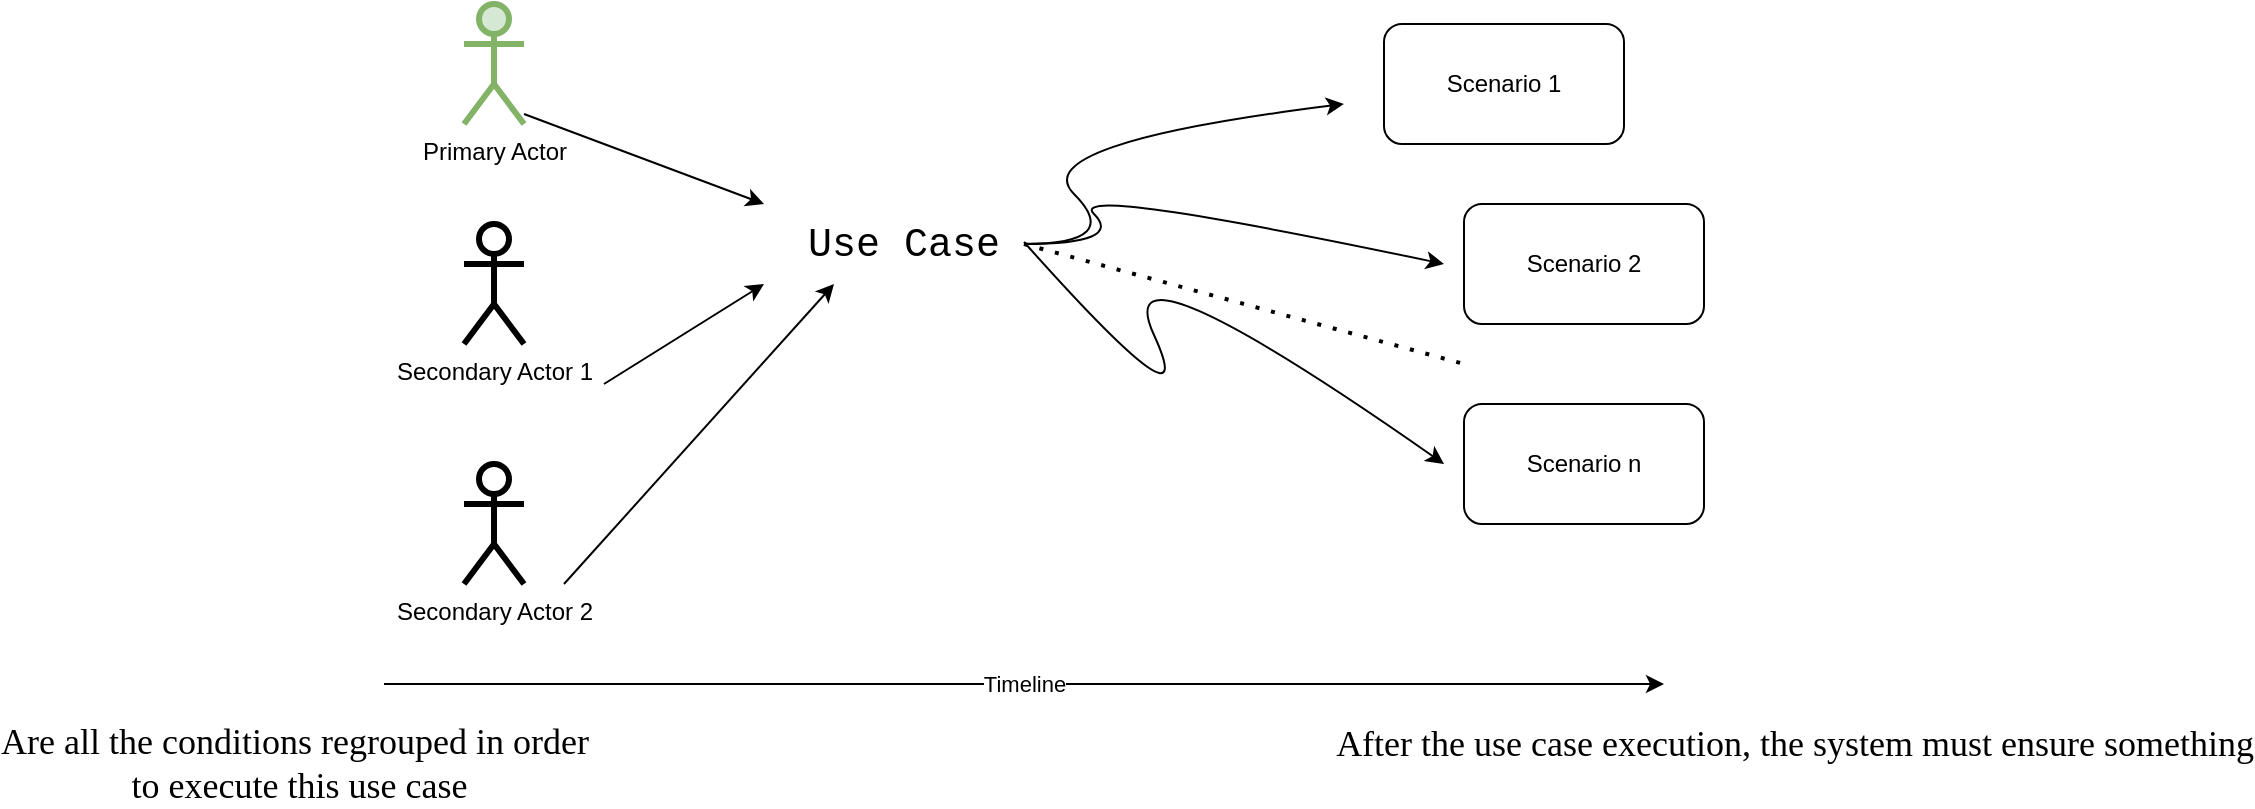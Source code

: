 <mxfile version="14.6.6" type="github"><diagram id="93DmJD6ym2wNgC499How" name="Page-1"><mxGraphModel dx="1695" dy="474" grid="1" gridSize="10" guides="1" tooltips="1" connect="1" arrows="1" fold="1" page="1" pageScale="1" pageWidth="827" pageHeight="1169" math="0" shadow="0"><root><mxCell id="0"/><mxCell id="1" parent="0"/><mxCell id="XWAwGkkCHOodS3j9ykk2-1" value="&lt;font face=&quot;Courier New&quot; style=&quot;font-size: 20px&quot;&gt;Use Case&lt;/font&gt;" style="text;html=1;strokeColor=none;fillColor=none;align=center;verticalAlign=middle;whiteSpace=wrap;rounded=0;" vertex="1" parent="1"><mxGeometry x="210" y="190" width="140" height="40" as="geometry"/></mxCell><mxCell id="XWAwGkkCHOodS3j9ykk2-2" value="" style="curved=1;endArrow=classic;html=1;" edge="1" parent="1"><mxGeometry width="50" height="50" relative="1" as="geometry"><mxPoint x="340" y="210" as="sourcePoint"/><mxPoint x="500" y="140" as="targetPoint"/><Array as="points"><mxPoint x="390" y="210"/><mxPoint x="340" y="160"/></Array></mxGeometry></mxCell><mxCell id="XWAwGkkCHOodS3j9ykk2-3" value="Scenario 1" style="rounded=1;whiteSpace=wrap;html=1;" vertex="1" parent="1"><mxGeometry x="520" y="100" width="120" height="60" as="geometry"/></mxCell><mxCell id="XWAwGkkCHOodS3j9ykk2-4" value="" style="curved=1;endArrow=classic;html=1;" edge="1" parent="1"><mxGeometry width="50" height="50" relative="1" as="geometry"><mxPoint x="340" y="210" as="sourcePoint"/><mxPoint x="550" y="220" as="targetPoint"/><Array as="points"><mxPoint x="390" y="210"/><mxPoint x="360" y="180"/></Array></mxGeometry></mxCell><mxCell id="XWAwGkkCHOodS3j9ykk2-5" value="Scenario 2" style="rounded=1;whiteSpace=wrap;html=1;" vertex="1" parent="1"><mxGeometry x="560" y="190" width="120" height="60" as="geometry"/></mxCell><mxCell id="XWAwGkkCHOodS3j9ykk2-6" value="" style="endArrow=none;dashed=1;html=1;dashPattern=1 3;strokeWidth=2;" edge="1" parent="1"><mxGeometry width="50" height="50" relative="1" as="geometry"><mxPoint x="340" y="210" as="sourcePoint"/><mxPoint x="560" y="270" as="targetPoint"/></mxGeometry></mxCell><mxCell id="XWAwGkkCHOodS3j9ykk2-7" value="" style="curved=1;endArrow=classic;html=1;" edge="1" parent="1"><mxGeometry width="50" height="50" relative="1" as="geometry"><mxPoint x="340" y="209" as="sourcePoint"/><mxPoint x="550" y="320" as="targetPoint"/><Array as="points"><mxPoint x="430" y="310"/><mxPoint x="380" y="201"/></Array></mxGeometry></mxCell><mxCell id="XWAwGkkCHOodS3j9ykk2-8" value="Scenario n" style="rounded=1;whiteSpace=wrap;html=1;" vertex="1" parent="1"><mxGeometry x="560" y="290" width="120" height="60" as="geometry"/></mxCell><mxCell id="XWAwGkkCHOodS3j9ykk2-9" value="Primary Actor" style="shape=umlActor;verticalLabelPosition=bottom;verticalAlign=top;html=1;outlineConnect=0;fillColor=#d5e8d4;strokeColor=#82b366;strokeWidth=3;" vertex="1" parent="1"><mxGeometry x="60" y="90" width="30" height="60" as="geometry"/></mxCell><mxCell id="XWAwGkkCHOodS3j9ykk2-10" value="" style="endArrow=classic;html=1;entryX=0;entryY=0;entryDx=0;entryDy=0;" edge="1" parent="1" target="XWAwGkkCHOodS3j9ykk2-1"><mxGeometry width="50" height="50" relative="1" as="geometry"><mxPoint x="90" y="145" as="sourcePoint"/><mxPoint x="140" y="95" as="targetPoint"/></mxGeometry></mxCell><mxCell id="XWAwGkkCHOodS3j9ykk2-11" value="Secondary Actor 1" style="shape=umlActor;verticalLabelPosition=bottom;verticalAlign=top;html=1;outlineConnect=0;strokeWidth=3;" vertex="1" parent="1"><mxGeometry x="60" y="200" width="30" height="60" as="geometry"/></mxCell><mxCell id="XWAwGkkCHOodS3j9ykk2-12" value="Secondary Actor 2" style="shape=umlActor;verticalLabelPosition=bottom;verticalAlign=top;html=1;outlineConnect=0;strokeWidth=3;" vertex="1" parent="1"><mxGeometry x="60" y="320" width="30" height="60" as="geometry"/></mxCell><mxCell id="XWAwGkkCHOodS3j9ykk2-13" value="" style="endArrow=classic;html=1;entryX=0;entryY=1;entryDx=0;entryDy=0;" edge="1" parent="1" target="XWAwGkkCHOodS3j9ykk2-1"><mxGeometry width="50" height="50" relative="1" as="geometry"><mxPoint x="130" y="280" as="sourcePoint"/><mxPoint x="180" y="230" as="targetPoint"/></mxGeometry></mxCell><mxCell id="XWAwGkkCHOodS3j9ykk2-14" value="" style="endArrow=classic;html=1;entryX=0.25;entryY=1;entryDx=0;entryDy=0;" edge="1" parent="1" target="XWAwGkkCHOodS3j9ykk2-1"><mxGeometry width="50" height="50" relative="1" as="geometry"><mxPoint x="110" y="380" as="sourcePoint"/><mxPoint x="250" y="260" as="targetPoint"/></mxGeometry></mxCell><mxCell id="XWAwGkkCHOodS3j9ykk2-16" value="" style="endArrow=classic;html=1;" edge="1" parent="1"><mxGeometry relative="1" as="geometry"><mxPoint x="20" y="430" as="sourcePoint"/><mxPoint x="660" y="430" as="targetPoint"/><Array as="points"><mxPoint x="350" y="430"/></Array></mxGeometry></mxCell><mxCell id="XWAwGkkCHOodS3j9ykk2-17" value="Timeline" style="edgeLabel;resizable=0;html=1;align=center;verticalAlign=middle;" connectable="0" vertex="1" parent="XWAwGkkCHOodS3j9ykk2-16"><mxGeometry relative="1" as="geometry"/></mxCell><mxCell id="XWAwGkkCHOodS3j9ykk2-18" value="" style="shape=image;html=1;verticalAlign=top;verticalLabelPosition=bottom;labelBackgroundColor=#ffffff;imageAspect=0;aspect=fixed;image=https://cdn4.iconfinder.com/data/icons/defaulticon/icons/png/64x64/help.png" vertex="1" parent="1"><mxGeometry x="-50" y="390" width="60" height="60" as="geometry"/></mxCell><mxCell id="XWAwGkkCHOodS3j9ykk2-19" value="&lt;font face=&quot;Big Shoulders Text&quot; data-font-src=&quot;https://fonts.googleapis.com/css?family=Big+Shoulders+Text&quot; style=&quot;font-size: 18px&quot;&gt;Are all the conditions regrouped in order&lt;br&gt;&amp;nbsp;to execute this use case&lt;/font&gt;" style="text;html=1;align=center;verticalAlign=middle;resizable=0;points=[];autosize=1;strokeColor=none;" vertex="1" parent="1"><mxGeometry x="-150" y="450" width="250" height="40" as="geometry"/></mxCell><mxCell id="XWAwGkkCHOodS3j9ykk2-20" value="" style="shape=image;html=1;verticalAlign=top;verticalLabelPosition=bottom;labelBackgroundColor=#ffffff;imageAspect=0;aspect=fixed;image=https://cdn3.iconfinder.com/data/icons/free-3d-glossy-interface-icon-set/64/Accept.png" vertex="1" parent="1"><mxGeometry x="680" y="388" width="64" height="64" as="geometry"/></mxCell><mxCell id="XWAwGkkCHOodS3j9ykk2-21" value="&lt;font face=&quot;Big Shoulders Text&quot;&gt;&lt;span style=&quot;font-size: 18px&quot;&gt;After the use case execution, the system must ensure something&lt;/span&gt;&lt;/font&gt;" style="text;html=1;align=center;verticalAlign=middle;resizable=0;points=[];autosize=1;strokeColor=none;" vertex="1" parent="1"><mxGeometry x="525" y="450" width="400" height="20" as="geometry"/></mxCell></root></mxGraphModel></diagram></mxfile>